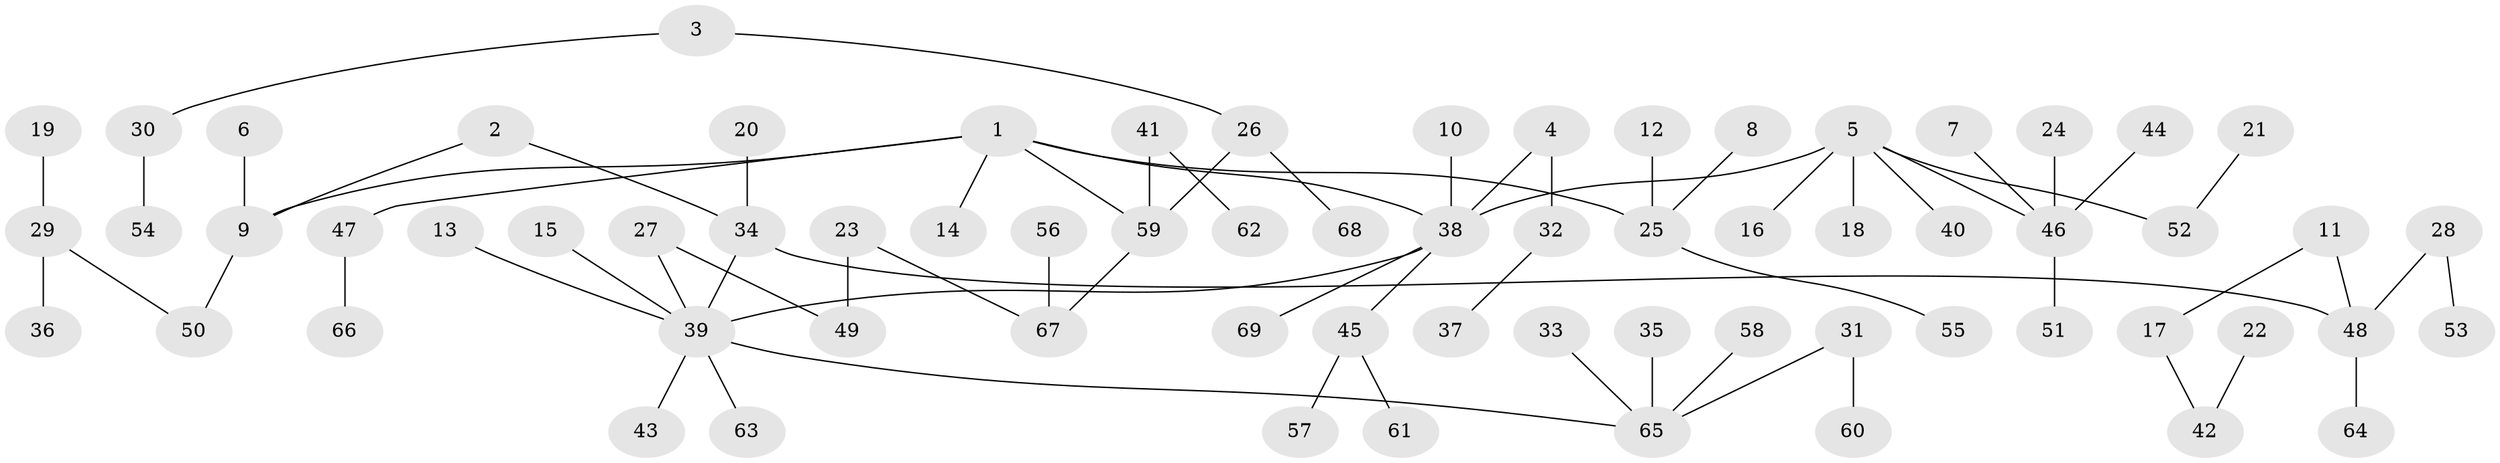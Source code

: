 // original degree distribution, {2: 0.2846715328467153, 6: 0.0364963503649635, 7: 0.0072992700729927005, 5: 0.021897810218978103, 4: 0.08029197080291971, 3: 0.08759124087591241, 1: 0.48175182481751827}
// Generated by graph-tools (version 1.1) at 2025/25/03/09/25 03:25:27]
// undirected, 69 vertices, 70 edges
graph export_dot {
graph [start="1"]
  node [color=gray90,style=filled];
  1;
  2;
  3;
  4;
  5;
  6;
  7;
  8;
  9;
  10;
  11;
  12;
  13;
  14;
  15;
  16;
  17;
  18;
  19;
  20;
  21;
  22;
  23;
  24;
  25;
  26;
  27;
  28;
  29;
  30;
  31;
  32;
  33;
  34;
  35;
  36;
  37;
  38;
  39;
  40;
  41;
  42;
  43;
  44;
  45;
  46;
  47;
  48;
  49;
  50;
  51;
  52;
  53;
  54;
  55;
  56;
  57;
  58;
  59;
  60;
  61;
  62;
  63;
  64;
  65;
  66;
  67;
  68;
  69;
  1 -- 9 [weight=1.0];
  1 -- 14 [weight=1.0];
  1 -- 25 [weight=1.0];
  1 -- 38 [weight=1.0];
  1 -- 47 [weight=1.0];
  1 -- 59 [weight=1.0];
  2 -- 9 [weight=1.0];
  2 -- 34 [weight=1.0];
  3 -- 26 [weight=1.0];
  3 -- 30 [weight=1.0];
  4 -- 32 [weight=1.0];
  4 -- 38 [weight=1.0];
  5 -- 16 [weight=1.0];
  5 -- 18 [weight=1.0];
  5 -- 38 [weight=1.0];
  5 -- 40 [weight=1.0];
  5 -- 46 [weight=1.0];
  5 -- 52 [weight=1.0];
  6 -- 9 [weight=1.0];
  7 -- 46 [weight=1.0];
  8 -- 25 [weight=1.0];
  9 -- 50 [weight=1.0];
  10 -- 38 [weight=1.0];
  11 -- 17 [weight=1.0];
  11 -- 48 [weight=1.0];
  12 -- 25 [weight=1.0];
  13 -- 39 [weight=1.0];
  15 -- 39 [weight=1.0];
  17 -- 42 [weight=1.0];
  19 -- 29 [weight=1.0];
  20 -- 34 [weight=1.0];
  21 -- 52 [weight=1.0];
  22 -- 42 [weight=1.0];
  23 -- 49 [weight=1.0];
  23 -- 67 [weight=1.0];
  24 -- 46 [weight=1.0];
  25 -- 55 [weight=1.0];
  26 -- 59 [weight=1.0];
  26 -- 68 [weight=1.0];
  27 -- 39 [weight=1.0];
  27 -- 49 [weight=1.0];
  28 -- 48 [weight=1.0];
  28 -- 53 [weight=1.0];
  29 -- 36 [weight=1.0];
  29 -- 50 [weight=1.0];
  30 -- 54 [weight=1.0];
  31 -- 60 [weight=1.0];
  31 -- 65 [weight=1.0];
  32 -- 37 [weight=1.0];
  33 -- 65 [weight=1.0];
  34 -- 39 [weight=1.0];
  34 -- 48 [weight=1.0];
  35 -- 65 [weight=1.0];
  38 -- 39 [weight=1.0];
  38 -- 45 [weight=1.0];
  38 -- 69 [weight=1.0];
  39 -- 43 [weight=1.0];
  39 -- 63 [weight=1.0];
  39 -- 65 [weight=1.0];
  41 -- 59 [weight=1.0];
  41 -- 62 [weight=1.0];
  44 -- 46 [weight=1.0];
  45 -- 57 [weight=1.0];
  45 -- 61 [weight=1.0];
  46 -- 51 [weight=1.0];
  47 -- 66 [weight=1.0];
  48 -- 64 [weight=1.0];
  56 -- 67 [weight=1.0];
  58 -- 65 [weight=1.0];
  59 -- 67 [weight=1.0];
}
